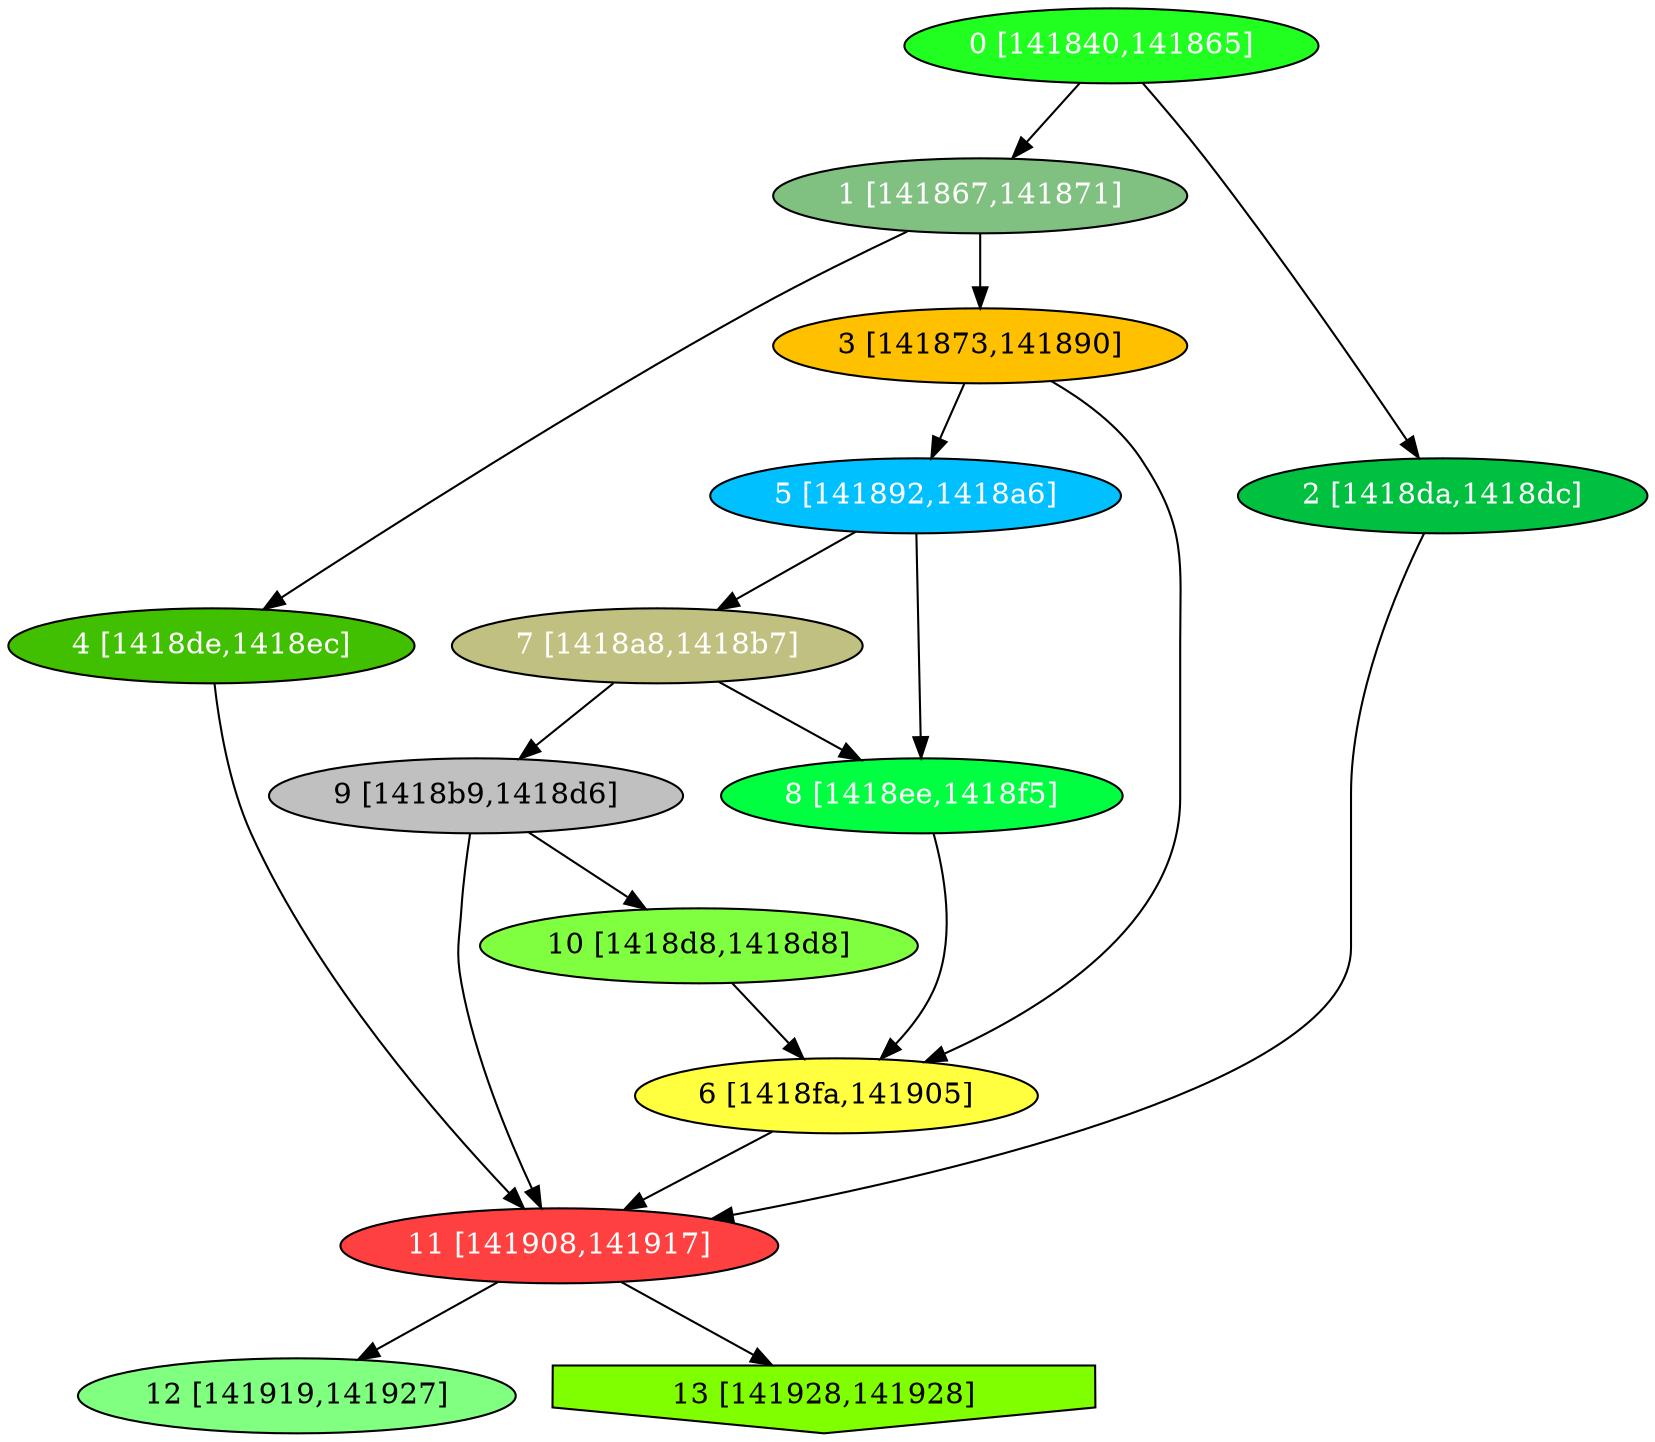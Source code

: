 diGraph libnss3{
	libnss3_0  [style=filled fillcolor="#20FF20" fontcolor="#ffffff" shape=oval label="0 [141840,141865]"]
	libnss3_1  [style=filled fillcolor="#80C080" fontcolor="#ffffff" shape=oval label="1 [141867,141871]"]
	libnss3_2  [style=filled fillcolor="#00C040" fontcolor="#ffffff" shape=oval label="2 [1418da,1418dc]"]
	libnss3_3  [style=filled fillcolor="#FFC000" fontcolor="#000000" shape=oval label="3 [141873,141890]"]
	libnss3_4  [style=filled fillcolor="#40C000" fontcolor="#ffffff" shape=oval label="4 [1418de,1418ec]"]
	libnss3_5  [style=filled fillcolor="#00C0FF" fontcolor="#ffffff" shape=oval label="5 [141892,1418a6]"]
	libnss3_6  [style=filled fillcolor="#FFFF40" fontcolor="#000000" shape=oval label="6 [1418fa,141905]"]
	libnss3_7  [style=filled fillcolor="#C0C080" fontcolor="#ffffff" shape=oval label="7 [1418a8,1418b7]"]
	libnss3_8  [style=filled fillcolor="#00FF40" fontcolor="#ffffff" shape=oval label="8 [1418ee,1418f5]"]
	libnss3_9  [style=filled fillcolor="#C0C0C0" fontcolor="#000000" shape=oval label="9 [1418b9,1418d6]"]
	libnss3_a  [style=filled fillcolor="#80FF40" fontcolor="#000000" shape=oval label="10 [1418d8,1418d8]"]
	libnss3_b  [style=filled fillcolor="#FF4040" fontcolor="#ffffff" shape=oval label="11 [141908,141917]"]
	libnss3_c  [style=filled fillcolor="#80FF80" fontcolor="#000000" shape=oval label="12 [141919,141927]"]
	libnss3_d  [style=filled fillcolor="#80FF00" fontcolor="#000000" shape=invhouse label="13 [141928,141928]"]

	libnss3_0 -> libnss3_1
	libnss3_0 -> libnss3_2
	libnss3_1 -> libnss3_3
	libnss3_1 -> libnss3_4
	libnss3_2 -> libnss3_b
	libnss3_3 -> libnss3_5
	libnss3_3 -> libnss3_6
	libnss3_4 -> libnss3_b
	libnss3_5 -> libnss3_7
	libnss3_5 -> libnss3_8
	libnss3_6 -> libnss3_b
	libnss3_7 -> libnss3_8
	libnss3_7 -> libnss3_9
	libnss3_8 -> libnss3_6
	libnss3_9 -> libnss3_a
	libnss3_9 -> libnss3_b
	libnss3_a -> libnss3_6
	libnss3_b -> libnss3_c
	libnss3_b -> libnss3_d
}